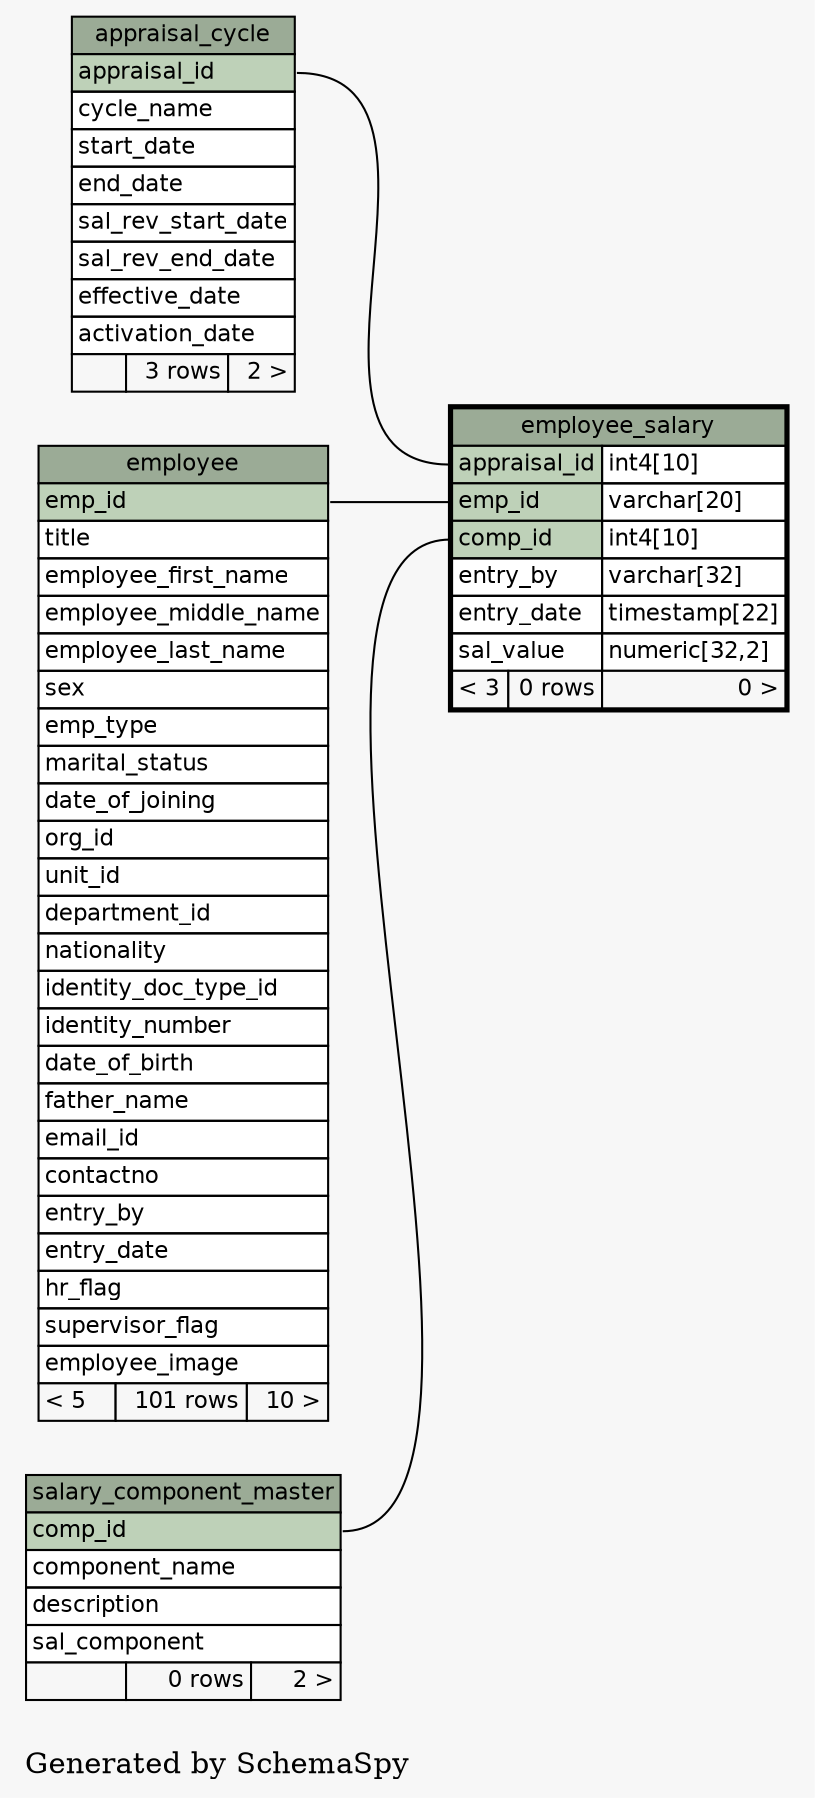 // dot 2.38.0 on Windows 7 6.1
digraph "oneDegreeRelationshipsGraph" {
  graph [
    rankdir="RL"
    bgcolor="#f7f7f7"
    label="\nGenerated by SchemaSpy"
    labeljust="l"
  ];
  node [
    fontname="Helvetica"
    fontsize="11"
    shape="plaintext"
  ];
  edge [
    arrowsize="0.8"
  ];
  "employee_salary":"appraisal_id":w -> "appraisal_cycle":"appraisal_id":e [arrowtail=crowtee arrowhead=none];
  "employee_salary":"comp_id":w -> "salary_component_master":"comp_id":e [arrowtail=crowtee arrowhead=none];
  "employee_salary":"emp_id":w -> "employee":"emp_id":e [arrowtail=crowtee arrowhead=none];
  "appraisal_cycle" [
    label=<
    <TABLE BORDER="0" CELLBORDER="1" CELLSPACING="0" BGCOLOR="#ffffff">
      <TR><TD PORT="appraisal_cycle.heading" COLSPAN="3" BGCOLOR="#9bab96" ALIGN="CENTER">appraisal_cycle</TD></TR>
      <TR><TD PORT="appraisal_id" COLSPAN="3" BGCOLOR="#bed1b8" ALIGN="LEFT">appraisal_id</TD></TR>
      <TR><TD PORT="cycle_name" COLSPAN="3" ALIGN="LEFT">cycle_name</TD></TR>
      <TR><TD PORT="start_date" COLSPAN="3" ALIGN="LEFT">start_date</TD></TR>
      <TR><TD PORT="end_date" COLSPAN="3" ALIGN="LEFT">end_date</TD></TR>
      <TR><TD PORT="sal_rev_start_date" COLSPAN="3" ALIGN="LEFT">sal_rev_start_date</TD></TR>
      <TR><TD PORT="sal_rev_end_date" COLSPAN="3" ALIGN="LEFT">sal_rev_end_date</TD></TR>
      <TR><TD PORT="effective_date" COLSPAN="3" ALIGN="LEFT">effective_date</TD></TR>
      <TR><TD PORT="activation_date" COLSPAN="3" ALIGN="LEFT">activation_date</TD></TR>
      <TR><TD ALIGN="LEFT" BGCOLOR="#f7f7f7">  </TD><TD ALIGN="RIGHT" BGCOLOR="#f7f7f7">3 rows</TD><TD ALIGN="RIGHT" BGCOLOR="#f7f7f7">2 &gt;</TD></TR>
    </TABLE>>
    URL="appraisal_cycle.html#graph"
    tooltip="appraisal_cycle"
  ];
  "employee" [
    label=<
    <TABLE BORDER="0" CELLBORDER="1" CELLSPACING="0" BGCOLOR="#ffffff">
      <TR><TD PORT="employee.heading" COLSPAN="3" BGCOLOR="#9bab96" ALIGN="CENTER">employee</TD></TR>
      <TR><TD PORT="emp_id" COLSPAN="3" BGCOLOR="#bed1b8" ALIGN="LEFT">emp_id</TD></TR>
      <TR><TD PORT="title" COLSPAN="3" ALIGN="LEFT">title</TD></TR>
      <TR><TD PORT="employee_first_name" COLSPAN="3" ALIGN="LEFT">employee_first_name</TD></TR>
      <TR><TD PORT="employee_middle_name" COLSPAN="3" ALIGN="LEFT">employee_middle_name</TD></TR>
      <TR><TD PORT="employee_last_name" COLSPAN="3" ALIGN="LEFT">employee_last_name</TD></TR>
      <TR><TD PORT="sex" COLSPAN="3" ALIGN="LEFT">sex</TD></TR>
      <TR><TD PORT="emp_type" COLSPAN="3" ALIGN="LEFT">emp_type</TD></TR>
      <TR><TD PORT="marital_status" COLSPAN="3" ALIGN="LEFT">marital_status</TD></TR>
      <TR><TD PORT="date_of_joining" COLSPAN="3" ALIGN="LEFT">date_of_joining</TD></TR>
      <TR><TD PORT="org_id" COLSPAN="3" ALIGN="LEFT">org_id</TD></TR>
      <TR><TD PORT="unit_id" COLSPAN="3" ALIGN="LEFT">unit_id</TD></TR>
      <TR><TD PORT="department_id" COLSPAN="3" ALIGN="LEFT">department_id</TD></TR>
      <TR><TD PORT="nationality" COLSPAN="3" ALIGN="LEFT">nationality</TD></TR>
      <TR><TD PORT="identity_doc_type_id" COLSPAN="3" ALIGN="LEFT">identity_doc_type_id</TD></TR>
      <TR><TD PORT="identity_number" COLSPAN="3" ALIGN="LEFT">identity_number</TD></TR>
      <TR><TD PORT="date_of_birth" COLSPAN="3" ALIGN="LEFT">date_of_birth</TD></TR>
      <TR><TD PORT="father_name" COLSPAN="3" ALIGN="LEFT">father_name</TD></TR>
      <TR><TD PORT="email_id" COLSPAN="3" ALIGN="LEFT">email_id</TD></TR>
      <TR><TD PORT="contactno" COLSPAN="3" ALIGN="LEFT">contactno</TD></TR>
      <TR><TD PORT="entry_by" COLSPAN="3" ALIGN="LEFT">entry_by</TD></TR>
      <TR><TD PORT="entry_date" COLSPAN="3" ALIGN="LEFT">entry_date</TD></TR>
      <TR><TD PORT="hr_flag" COLSPAN="3" ALIGN="LEFT">hr_flag</TD></TR>
      <TR><TD PORT="supervisor_flag" COLSPAN="3" ALIGN="LEFT">supervisor_flag</TD></TR>
      <TR><TD PORT="employee_image" COLSPAN="3" ALIGN="LEFT">employee_image</TD></TR>
      <TR><TD ALIGN="LEFT" BGCOLOR="#f7f7f7">&lt; 5</TD><TD ALIGN="RIGHT" BGCOLOR="#f7f7f7">101 rows</TD><TD ALIGN="RIGHT" BGCOLOR="#f7f7f7">10 &gt;</TD></TR>
    </TABLE>>
    URL="employee.html#graph"
    tooltip="employee"
  ];
  "employee_salary" [
    label=<
    <TABLE BORDER="2" CELLBORDER="1" CELLSPACING="0" BGCOLOR="#ffffff">
      <TR><TD PORT="employee_salary.heading" COLSPAN="3" BGCOLOR="#9bab96" ALIGN="CENTER">employee_salary</TD></TR>
      <TR><TD PORT="appraisal_id" COLSPAN="2" BGCOLOR="#bed1b8" ALIGN="LEFT">appraisal_id</TD><TD PORT="appraisal_id.type" ALIGN="LEFT">int4[10]</TD></TR>
      <TR><TD PORT="emp_id" COLSPAN="2" BGCOLOR="#bed1b8" ALIGN="LEFT">emp_id</TD><TD PORT="emp_id.type" ALIGN="LEFT">varchar[20]</TD></TR>
      <TR><TD PORT="comp_id" COLSPAN="2" BGCOLOR="#bed1b8" ALIGN="LEFT">comp_id</TD><TD PORT="comp_id.type" ALIGN="LEFT">int4[10]</TD></TR>
      <TR><TD PORT="entry_by" COLSPAN="2" ALIGN="LEFT">entry_by</TD><TD PORT="entry_by.type" ALIGN="LEFT">varchar[32]</TD></TR>
      <TR><TD PORT="entry_date" COLSPAN="2" ALIGN="LEFT">entry_date</TD><TD PORT="entry_date.type" ALIGN="LEFT">timestamp[22]</TD></TR>
      <TR><TD PORT="sal_value" COLSPAN="2" ALIGN="LEFT">sal_value</TD><TD PORT="sal_value.type" ALIGN="LEFT">numeric[32,2]</TD></TR>
      <TR><TD ALIGN="LEFT" BGCOLOR="#f7f7f7">&lt; 3</TD><TD ALIGN="RIGHT" BGCOLOR="#f7f7f7">0 rows</TD><TD ALIGN="RIGHT" BGCOLOR="#f7f7f7">0 &gt;</TD></TR>
    </TABLE>>
    URL="employee_salary.html#"
    tooltip="employee_salary"
  ];
  "salary_component_master" [
    label=<
    <TABLE BORDER="0" CELLBORDER="1" CELLSPACING="0" BGCOLOR="#ffffff">
      <TR><TD PORT="salary_component_master.heading" COLSPAN="3" BGCOLOR="#9bab96" ALIGN="CENTER">salary_component_master</TD></TR>
      <TR><TD PORT="comp_id" COLSPAN="3" BGCOLOR="#bed1b8" ALIGN="LEFT">comp_id</TD></TR>
      <TR><TD PORT="component_name" COLSPAN="3" ALIGN="LEFT">component_name</TD></TR>
      <TR><TD PORT="description" COLSPAN="3" ALIGN="LEFT">description</TD></TR>
      <TR><TD PORT="sal_component" COLSPAN="3" ALIGN="LEFT">sal_component</TD></TR>
      <TR><TD ALIGN="LEFT" BGCOLOR="#f7f7f7">  </TD><TD ALIGN="RIGHT" BGCOLOR="#f7f7f7">0 rows</TD><TD ALIGN="RIGHT" BGCOLOR="#f7f7f7">2 &gt;</TD></TR>
    </TABLE>>
    URL="salary_component_master.html#graph"
    tooltip="salary_component_master"
  ];
}
